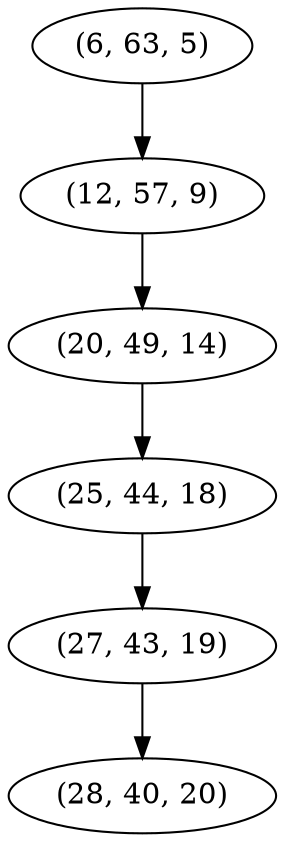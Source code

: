 digraph tree {
    "(6, 63, 5)";
    "(12, 57, 9)";
    "(20, 49, 14)";
    "(25, 44, 18)";
    "(27, 43, 19)";
    "(28, 40, 20)";
    "(6, 63, 5)" -> "(12, 57, 9)";
    "(12, 57, 9)" -> "(20, 49, 14)";
    "(20, 49, 14)" -> "(25, 44, 18)";
    "(25, 44, 18)" -> "(27, 43, 19)";
    "(27, 43, 19)" -> "(28, 40, 20)";
}
